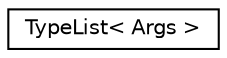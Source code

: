 digraph "Graphical Class Hierarchy"
{
  edge [fontname="Helvetica",fontsize="10",labelfontname="Helvetica",labelfontsize="10"];
  node [fontname="Helvetica",fontsize="10",shape=record];
  rankdir="LR";
  Node0 [label="TypeList\< Args \>",height=0.2,width=0.4,color="black", fillcolor="white", style="filled",URL="$struct_type_list.html"];
}
